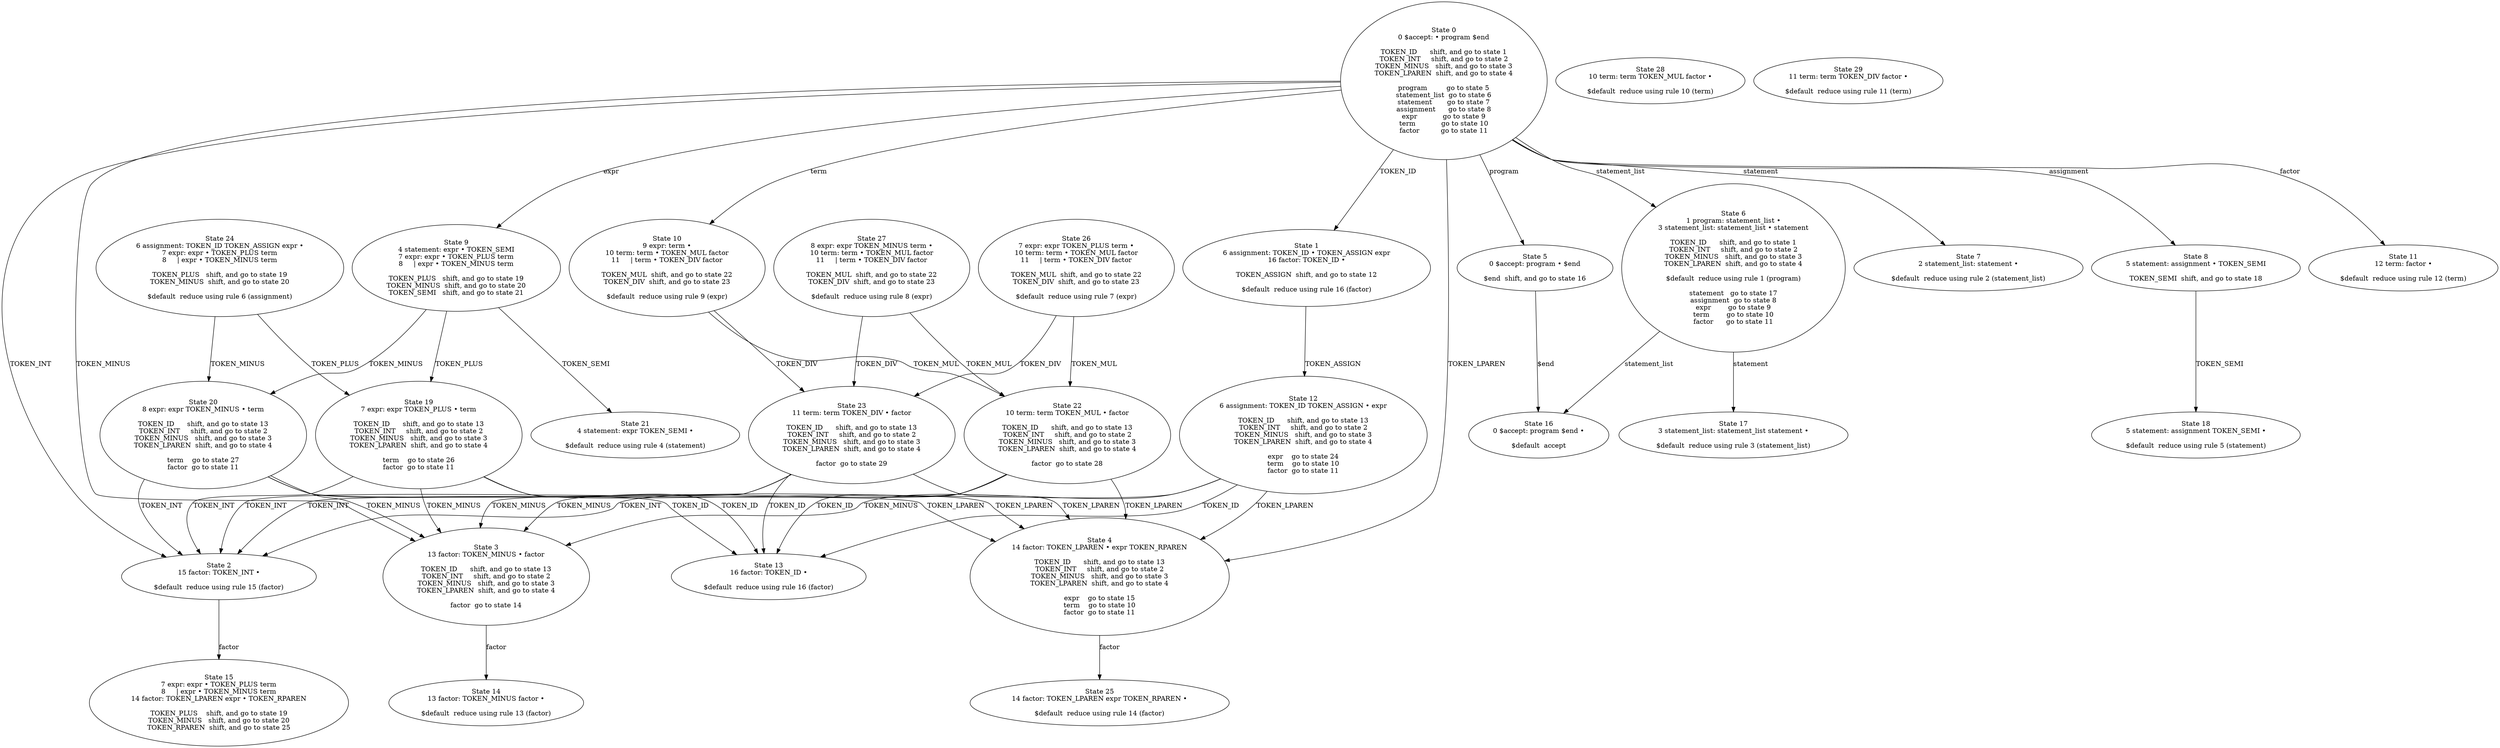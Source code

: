 digraph LALR_Automaton {
    // State 0
    0 [label="State 0\n0 $accept: • program $end\n\nTOKEN_ID      shift, and go to state 1\nTOKEN_INT     shift, and go to state 2\nTOKEN_MINUS   shift, and go to state 3\nTOKEN_LPAREN  shift, and go to state 4\n\nprogram         go to state 5\nstatement_list  go to state 6\nstatement       go to state 7\nassignment      go to state 8\nexpr            go to state 9\nterm            go to state 10\nfactor          go to state 11"]

    // State 1
    1 [label="State 1\n6 assignment: TOKEN_ID • TOKEN_ASSIGN expr\n16 factor: TOKEN_ID •\n\nTOKEN_ASSIGN  shift, and go to state 12\n\n$default  reduce using rule 16 (factor)"]

    // State 2
    2 [label="State 2\n15 factor: TOKEN_INT •\n\n$default  reduce using rule 15 (factor)"]

    // State 3
    3 [label="State 3\n13 factor: TOKEN_MINUS • factor\n\nTOKEN_ID      shift, and go to state 13\nTOKEN_INT     shift, and go to state 2\nTOKEN_MINUS   shift, and go to state 3\nTOKEN_LPAREN  shift, and go to state 4\n\nfactor  go to state 14"]

    // State 4
    4 [label="State 4\n14 factor: TOKEN_LPAREN • expr TOKEN_RPAREN\n\nTOKEN_ID      shift, and go to state 13\nTOKEN_INT     shift, and go to state 2\nTOKEN_MINUS   shift, and go to state 3\nTOKEN_LPAREN  shift, and go to state 4\n\nexpr    go to state 15\nterm    go to state 10\nfactor  go to state 11"]

    // State 5
    5 [label="State 5\n0 $accept: program • $end\n\n$end  shift, and go to state 16"]

    // State 6
    6 [label="State 6\n1 program: statement_list •\n3 statement_list: statement_list • statement\n\nTOKEN_ID      shift, and go to state 1\nTOKEN_INT     shift, and go to state 2\nTOKEN_MINUS   shift, and go to state 3\nTOKEN_LPAREN  shift, and go to state 4\n\n$default  reduce using rule 1 (program)\n\nstatement   go to state 17\nassignment  go to state 8\nexpr        go to state 9\nterm        go to state 10\nfactor      go to state 11"]

    // State 7
    7 [label="State 7\n2 statement_list: statement •\n\n$default  reduce using rule 2 (statement_list)"]

    // State 8
    8 [label="State 8\n5 statement: assignment • TOKEN_SEMI\n\nTOKEN_SEMI  shift, and go to state 18"]

    // State 9
    9 [label="State 9\n4 statement: expr • TOKEN_SEMI\n7 expr: expr • TOKEN_PLUS term\n8     | expr • TOKEN_MINUS term\n\nTOKEN_PLUS   shift, and go to state 19\nTOKEN_MINUS  shift, and go to state 20\nTOKEN_SEMI   shift, and go to state 21"]

    // State 10
    10 [label="State 10\n9 expr: term •\n10 term: term • TOKEN_MUL factor\n11     | term • TOKEN_DIV factor\n\nTOKEN_MUL  shift, and go to state 22\nTOKEN_DIV  shift, and go to state 23\n\n$default  reduce using rule 9 (expr)"]

    // State 11
    11 [label="State 11\n12 term: factor •\n\n$default  reduce using rule 12 (term)"]

    // State 12
    12 [label="State 12\n6 assignment: TOKEN_ID TOKEN_ASSIGN • expr\n\nTOKEN_ID      shift, and go to state 13\nTOKEN_INT     shift, and go to state 2\nTOKEN_MINUS   shift, and go to state 3\nTOKEN_LPAREN  shift, and go to state 4\n\nexpr    go to state 24\nterm    go to state 10\nfactor  go to state 11"]

    // State 13
    13 [label="State 13\n16 factor: TOKEN_ID •\n\n$default  reduce using rule 16 (factor)"]

    // State 14
    14 [label="State 14\n13 factor: TOKEN_MINUS factor •\n\n$default  reduce using rule 13 (factor)"]

    // State 15
    15 [label="State 15\n7 expr: expr • TOKEN_PLUS term\n8     | expr • TOKEN_MINUS term\n14 factor: TOKEN_LPAREN expr • TOKEN_RPAREN\n\nTOKEN_PLUS    shift, and go to state 19\nTOKEN_MINUS   shift, and go to state 20\nTOKEN_RPAREN  shift, and go to state 25"]

    // State 16
    16 [label="State 16\n0 $accept: program $end •\n\n$default  accept"]

    // State 17
    17 [label="State 17\n3 statement_list: statement_list statement •\n\n$default  reduce using rule 3 (statement_list)"]

    // State 18
    18 [label="State 18\n5 statement: assignment TOKEN_SEMI •\n\n$default  reduce using rule 5 (statement)"]

    // State 19
    19 [label="State 19\n7 expr: expr TOKEN_PLUS • term\n\nTOKEN_ID      shift, and go to state 13\nTOKEN_INT     shift, and go to state 2\nTOKEN_MINUS   shift, and go to state 3\nTOKEN_LPAREN  shift, and go to state 4\n\nterm    go to state 26\nfactor  go to state 11"]

    // State 20
    20 [label="State 20\n8 expr: expr TOKEN_MINUS • term\n\nTOKEN_ID      shift, and go to state 13\nTOKEN_INT     shift, and go to state 2\nTOKEN_MINUS   shift, and go to state 3\nTOKEN_LPAREN  shift, and go to state 4\n\nterm    go to state 27\nfactor  go to state 11"]

    // State 21
    21 [label="State 21\n4 statement: expr TOKEN_SEMI •\n\n$default  reduce using rule 4 (statement)"]

    // State 22
     22 [label="State 22\n10 term: term TOKEN_MUL • factor\n\nTOKEN_ID      shift, and go to state 13\nTOKEN_INT     shift, and go to state 2\nTOKEN_MINUS   shift, and go to state 3\nTOKEN_LPAREN  shift, and go to state 4\n\nfactor  go to state 28"]

    // State 23
    23 [label="State 23\n11 term: term TOKEN_DIV • factor\n\nTOKEN_ID      shift, and go to state 13\nTOKEN_INT     shift, and go to state 2\nTOKEN_MINUS   shift, and go to state 3\nTOKEN_LPAREN  shift, and go to state 4\n\nfactor  go to state 29"]

    // State 24
    24 [label="State 24\n6 assignment: TOKEN_ID TOKEN_ASSIGN expr •\n7 expr: expr • TOKEN_PLUS term\n8     | expr • TOKEN_MINUS term\n\nTOKEN_PLUS   shift, and go to state 19\nTOKEN_MINUS  shift, and go to state 20\n\n$default  reduce using rule 6 (assignment)"]

    // State 25
    25 [label="State 25\n14 factor: TOKEN_LPAREN expr TOKEN_RPAREN •\n\n$default  reduce using rule 14 (factor)"]

    // State 26
    26 [label="State 26\n7 expr: expr TOKEN_PLUS term •\n10 term: term • TOKEN_MUL factor\n11     | term • TOKEN_DIV factor\n\nTOKEN_MUL  shift, and go to state 22\nTOKEN_DIV  shift, and go to state 23\n\n$default  reduce using rule 7 (expr)"]

    // State 27
    27 [label="State 27\n8 expr: expr TOKEN_MINUS term •\n10 term: term • TOKEN_MUL factor\n11     | term • TOKEN_DIV factor\n\nTOKEN_MUL  shift, and go to state 22\nTOKEN_DIV  shift, and go to state 23\n\n$default  reduce using rule 8 (expr)"]

    // State 28
    28 [label="State 28\n10 term: term TOKEN_MUL factor •\n\n$default  reduce using rule 10 (term)"]

    // State 29
    29 [label="State 29\n11 term: term TOKEN_DIV factor •\n\n$default  reduce using rule 11 (term)"]

    // Transitions
    0 -> 1 [label="TOKEN_ID"]
    0 -> 2 [label="TOKEN_INT"]
    0 -> 3 [label="TOKEN_MINUS"]
    0 -> 4 [label="TOKEN_LPAREN"]
    0 -> 5 [label="program"]
    0 -> 6 [label="statement_list"]
    0 -> 7 [label="statement"]
    0 -> 8 [label="assignment"]
    0 -> 9 [label="expr"]
    0 -> 10 [label="term"]
    0 -> 11 [label="factor"]
    1 -> 12 [label="TOKEN_ASSIGN"]
    2 -> 15 [label="factor"]
    3 -> 14 [label="factor"]
    4 -> 25 [label="factor"]
    5 -> 16 [label="$end"]
    6 -> 16 [label="statement_list"]
    6 -> 17 [label="statement"]
    8 -> 18 [label="TOKEN_SEMI"]
    9 -> 21 [label="TOKEN_SEMI"]
    9 -> 19 [label="TOKEN_PLUS"]
    9 -> 20 [label="TOKEN_MINUS"]
    10 -> 22 [label="TOKEN_MUL"]
    10 -> 23 [label="TOKEN_DIV"]
    12 -> 13 [label="TOKEN_ID"]
    12 -> 2 [label="TOKEN_INT"]
    12 -> 3 [label="TOKEN_MINUS"]
    12 -> 4 [label="TOKEN_LPAREN"]
    19 -> 13 [label="TOKEN_ID"]
    19 -> 2 [label="TOKEN_INT"]
    19 -> 3 [label="TOKEN_MINUS"]
    19 -> 4 [label="TOKEN_LPAREN"]
    20 -> 13 [label="TOKEN_ID"]
    20 -> 2 [label="TOKEN_INT"]
    20 -> 3 [label="TOKEN_MINUS"]
    20 -> 4 [label="TOKEN_LPAREN"]
    22 -> 13 [label="TOKEN_ID"]
    22 -> 2 [label="TOKEN_INT"]
    22 -> 3 [label="TOKEN_MINUS"]
    22 -> 4 [label="TOKEN_LPAREN"]
    23 -> 13 [label="TOKEN_ID"]
    23 -> 2 [label="TOKEN_INT"]
    23 -> 3 [label="TOKEN_MINUS"]
    23 -> 4 [label="TOKEN_LPAREN"]
    24 -> 19 [label="TOKEN_PLUS"]
    24 -> 20 [label="TOKEN_MINUS"]
    26 -> 22 [label="TOKEN_MUL"]
    26 -> 23 [label="TOKEN_DIV"]
    27 -> 22 [label="TOKEN_MUL"]
    27 -> 23 [label="TOKEN_DIV"]
}
